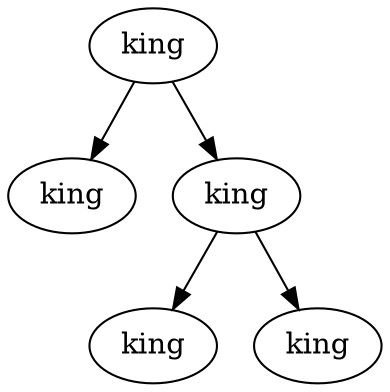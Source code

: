 // tree1
digraph {
	A [label=king]
	B [label=king]
	C [label=king]
	D [label=king]
	E [label=king]
	A -> B
	A -> C
	C -> D
	C -> E
}
